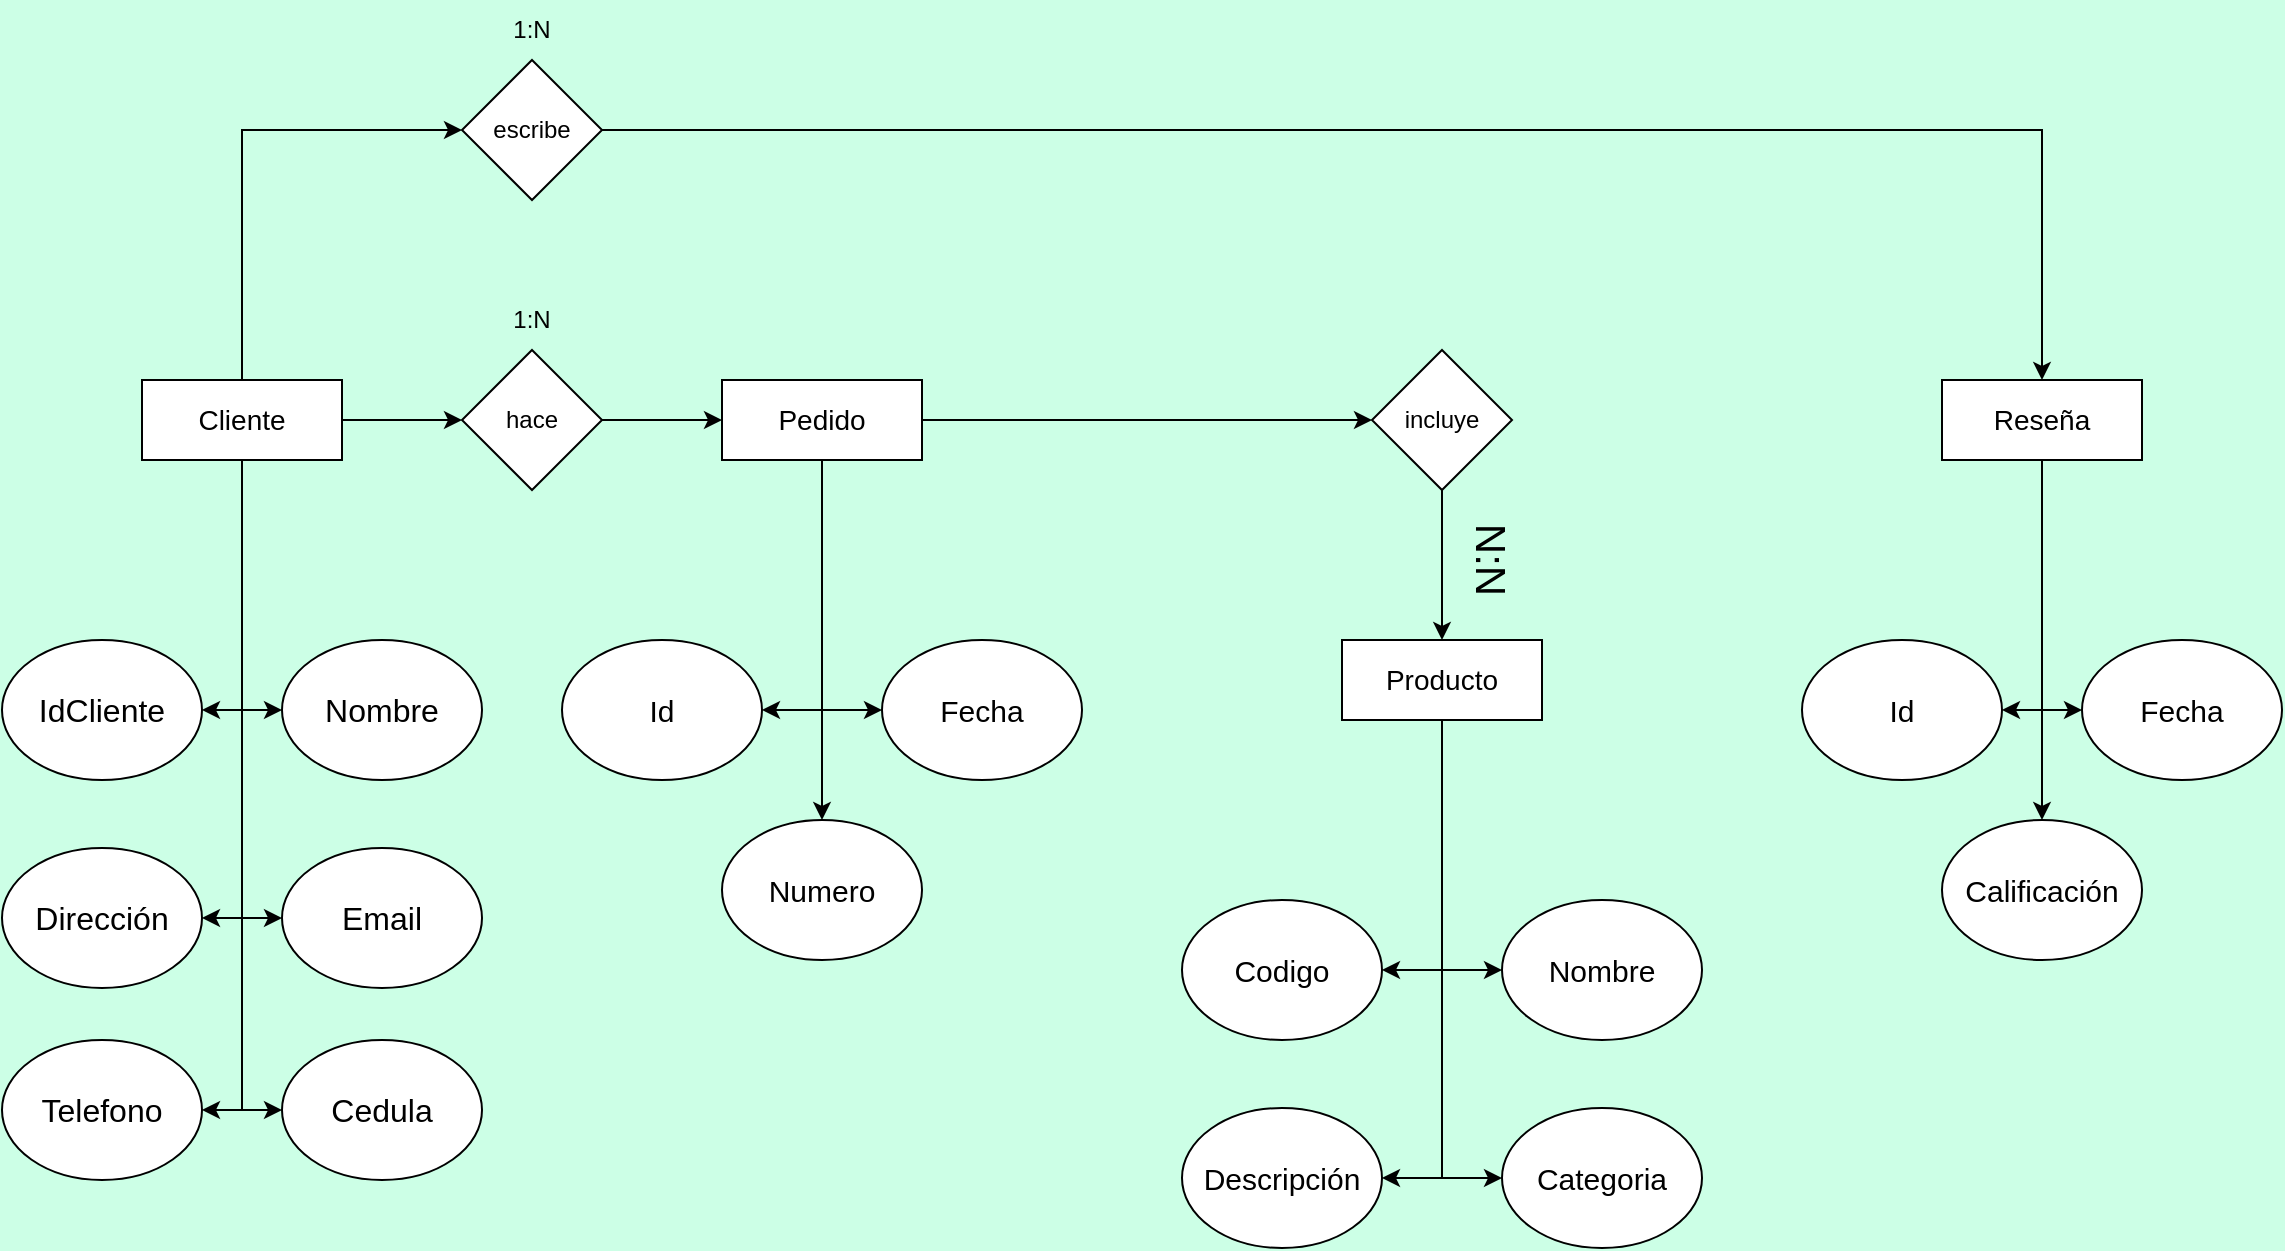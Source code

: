 <mxfile version="24.6.4" type="device">
  <diagram name="Página-1" id="zRspf82C9F0NDfFx4zPR">
    <mxGraphModel dx="2491" dy="2178" grid="1" gridSize="10" guides="1" tooltips="1" connect="1" arrows="1" fold="1" page="1" pageScale="1" pageWidth="1169" pageHeight="827" background="#CCFFE6" math="0" shadow="0">
      <root>
        <mxCell id="0" />
        <mxCell id="1" parent="0" />
        <mxCell id="qr0ldlBRHq-fzHsgtozD-13" style="edgeStyle=orthogonalEdgeStyle;rounded=0;orthogonalLoop=1;jettySize=auto;html=1;entryX=1;entryY=0.5;entryDx=0;entryDy=0;" edge="1" parent="1" source="qr0ldlBRHq-fzHsgtozD-1" target="qr0ldlBRHq-fzHsgtozD-6">
          <mxGeometry relative="1" as="geometry" />
        </mxCell>
        <mxCell id="qr0ldlBRHq-fzHsgtozD-14" style="edgeStyle=orthogonalEdgeStyle;rounded=0;orthogonalLoop=1;jettySize=auto;html=1;entryX=0;entryY=0.5;entryDx=0;entryDy=0;" edge="1" parent="1" source="qr0ldlBRHq-fzHsgtozD-1" target="qr0ldlBRHq-fzHsgtozD-7">
          <mxGeometry relative="1" as="geometry" />
        </mxCell>
        <mxCell id="qr0ldlBRHq-fzHsgtozD-15" style="edgeStyle=orthogonalEdgeStyle;rounded=0;orthogonalLoop=1;jettySize=auto;html=1;entryX=1;entryY=0.5;entryDx=0;entryDy=0;" edge="1" parent="1" source="qr0ldlBRHq-fzHsgtozD-1" target="qr0ldlBRHq-fzHsgtozD-8">
          <mxGeometry relative="1" as="geometry" />
        </mxCell>
        <mxCell id="qr0ldlBRHq-fzHsgtozD-16" style="edgeStyle=orthogonalEdgeStyle;rounded=0;orthogonalLoop=1;jettySize=auto;html=1;entryX=0;entryY=0.5;entryDx=0;entryDy=0;" edge="1" parent="1" source="qr0ldlBRHq-fzHsgtozD-1" target="qr0ldlBRHq-fzHsgtozD-9">
          <mxGeometry relative="1" as="geometry" />
        </mxCell>
        <mxCell id="qr0ldlBRHq-fzHsgtozD-17" style="edgeStyle=orthogonalEdgeStyle;rounded=0;orthogonalLoop=1;jettySize=auto;html=1;entryX=1;entryY=0.5;entryDx=0;entryDy=0;" edge="1" parent="1" source="qr0ldlBRHq-fzHsgtozD-1" target="qr0ldlBRHq-fzHsgtozD-10">
          <mxGeometry relative="1" as="geometry" />
        </mxCell>
        <mxCell id="qr0ldlBRHq-fzHsgtozD-18" style="edgeStyle=orthogonalEdgeStyle;rounded=0;orthogonalLoop=1;jettySize=auto;html=1;entryX=0;entryY=0.5;entryDx=0;entryDy=0;" edge="1" parent="1" source="qr0ldlBRHq-fzHsgtozD-1" target="qr0ldlBRHq-fzHsgtozD-11">
          <mxGeometry relative="1" as="geometry" />
        </mxCell>
        <mxCell id="qr0ldlBRHq-fzHsgtozD-39" style="edgeStyle=orthogonalEdgeStyle;rounded=0;orthogonalLoop=1;jettySize=auto;html=1;entryX=0;entryY=0.5;entryDx=0;entryDy=0;" edge="1" parent="1" source="qr0ldlBRHq-fzHsgtozD-1" target="qr0ldlBRHq-fzHsgtozD-38">
          <mxGeometry relative="1" as="geometry" />
        </mxCell>
        <mxCell id="qr0ldlBRHq-fzHsgtozD-56" style="edgeStyle=orthogonalEdgeStyle;rounded=0;orthogonalLoop=1;jettySize=auto;html=1;entryX=0;entryY=0.5;entryDx=0;entryDy=0;exitX=0.5;exitY=0;exitDx=0;exitDy=0;" edge="1" parent="1" source="qr0ldlBRHq-fzHsgtozD-1" target="qr0ldlBRHq-fzHsgtozD-55">
          <mxGeometry relative="1" as="geometry" />
        </mxCell>
        <mxCell id="qr0ldlBRHq-fzHsgtozD-1" value="&lt;font style=&quot;font-size: 14px;&quot;&gt;Cliente&lt;/font&gt;" style="rounded=0;whiteSpace=wrap;html=1;" vertex="1" parent="1">
          <mxGeometry x="85" y="134" width="100" height="40" as="geometry" />
        </mxCell>
        <mxCell id="qr0ldlBRHq-fzHsgtozD-23" style="edgeStyle=orthogonalEdgeStyle;rounded=0;orthogonalLoop=1;jettySize=auto;html=1;entryX=1;entryY=0.5;entryDx=0;entryDy=0;" edge="1" parent="1" source="qr0ldlBRHq-fzHsgtozD-2" target="qr0ldlBRHq-fzHsgtozD-19">
          <mxGeometry relative="1" as="geometry" />
        </mxCell>
        <mxCell id="qr0ldlBRHq-fzHsgtozD-24" style="edgeStyle=orthogonalEdgeStyle;rounded=0;orthogonalLoop=1;jettySize=auto;html=1;entryX=0;entryY=0.5;entryDx=0;entryDy=0;" edge="1" parent="1" source="qr0ldlBRHq-fzHsgtozD-2" target="qr0ldlBRHq-fzHsgtozD-20">
          <mxGeometry relative="1" as="geometry" />
        </mxCell>
        <mxCell id="qr0ldlBRHq-fzHsgtozD-25" style="edgeStyle=orthogonalEdgeStyle;rounded=0;orthogonalLoop=1;jettySize=auto;html=1;entryX=1;entryY=0.5;entryDx=0;entryDy=0;" edge="1" parent="1" source="qr0ldlBRHq-fzHsgtozD-2" target="qr0ldlBRHq-fzHsgtozD-21">
          <mxGeometry relative="1" as="geometry" />
        </mxCell>
        <mxCell id="qr0ldlBRHq-fzHsgtozD-26" style="edgeStyle=orthogonalEdgeStyle;rounded=0;orthogonalLoop=1;jettySize=auto;html=1;entryX=0;entryY=0.5;entryDx=0;entryDy=0;" edge="1" parent="1" source="qr0ldlBRHq-fzHsgtozD-2" target="qr0ldlBRHq-fzHsgtozD-22">
          <mxGeometry relative="1" as="geometry" />
        </mxCell>
        <mxCell id="qr0ldlBRHq-fzHsgtozD-2" value="&lt;span style=&quot;font-size: 14px;&quot;&gt;Producto&lt;/span&gt;" style="rounded=0;whiteSpace=wrap;html=1;" vertex="1" parent="1">
          <mxGeometry x="685" y="264" width="100" height="40" as="geometry" />
        </mxCell>
        <mxCell id="qr0ldlBRHq-fzHsgtozD-31" style="edgeStyle=orthogonalEdgeStyle;rounded=0;orthogonalLoop=1;jettySize=auto;html=1;" edge="1" parent="1" source="qr0ldlBRHq-fzHsgtozD-3" target="qr0ldlBRHq-fzHsgtozD-30">
          <mxGeometry relative="1" as="geometry" />
        </mxCell>
        <mxCell id="qr0ldlBRHq-fzHsgtozD-32" style="edgeStyle=orthogonalEdgeStyle;rounded=0;orthogonalLoop=1;jettySize=auto;html=1;entryX=1;entryY=0.5;entryDx=0;entryDy=0;" edge="1" parent="1" source="qr0ldlBRHq-fzHsgtozD-3" target="qr0ldlBRHq-fzHsgtozD-28">
          <mxGeometry relative="1" as="geometry" />
        </mxCell>
        <mxCell id="qr0ldlBRHq-fzHsgtozD-33" style="edgeStyle=orthogonalEdgeStyle;rounded=0;orthogonalLoop=1;jettySize=auto;html=1;entryX=0;entryY=0.5;entryDx=0;entryDy=0;" edge="1" parent="1" source="qr0ldlBRHq-fzHsgtozD-3" target="qr0ldlBRHq-fzHsgtozD-29">
          <mxGeometry relative="1" as="geometry" />
        </mxCell>
        <mxCell id="qr0ldlBRHq-fzHsgtozD-44" style="edgeStyle=orthogonalEdgeStyle;rounded=0;orthogonalLoop=1;jettySize=auto;html=1;entryX=0;entryY=0.5;entryDx=0;entryDy=0;" edge="1" parent="1" source="qr0ldlBRHq-fzHsgtozD-3" target="qr0ldlBRHq-fzHsgtozD-43">
          <mxGeometry relative="1" as="geometry" />
        </mxCell>
        <mxCell id="qr0ldlBRHq-fzHsgtozD-3" value="&lt;font style=&quot;font-size: 14px;&quot;&gt;Pedido&lt;/font&gt;" style="rounded=0;whiteSpace=wrap;html=1;" vertex="1" parent="1">
          <mxGeometry x="375" y="134" width="100" height="40" as="geometry" />
        </mxCell>
        <mxCell id="qr0ldlBRHq-fzHsgtozD-52" style="edgeStyle=orthogonalEdgeStyle;rounded=0;orthogonalLoop=1;jettySize=auto;html=1;entryX=0.5;entryY=0;entryDx=0;entryDy=0;" edge="1" parent="1" source="qr0ldlBRHq-fzHsgtozD-4" target="qr0ldlBRHq-fzHsgtozD-36">
          <mxGeometry relative="1" as="geometry" />
        </mxCell>
        <mxCell id="qr0ldlBRHq-fzHsgtozD-53" style="edgeStyle=orthogonalEdgeStyle;rounded=0;orthogonalLoop=1;jettySize=auto;html=1;entryX=1;entryY=0.5;entryDx=0;entryDy=0;" edge="1" parent="1" source="qr0ldlBRHq-fzHsgtozD-4" target="qr0ldlBRHq-fzHsgtozD-34">
          <mxGeometry relative="1" as="geometry" />
        </mxCell>
        <mxCell id="qr0ldlBRHq-fzHsgtozD-54" style="edgeStyle=orthogonalEdgeStyle;rounded=0;orthogonalLoop=1;jettySize=auto;html=1;entryX=0;entryY=0.5;entryDx=0;entryDy=0;" edge="1" parent="1" source="qr0ldlBRHq-fzHsgtozD-4" target="qr0ldlBRHq-fzHsgtozD-35">
          <mxGeometry relative="1" as="geometry" />
        </mxCell>
        <mxCell id="qr0ldlBRHq-fzHsgtozD-4" value="&lt;font style=&quot;font-size: 14px;&quot;&gt;Reseña&lt;/font&gt;" style="rounded=0;whiteSpace=wrap;html=1;" vertex="1" parent="1">
          <mxGeometry x="985" y="134" width="100" height="40" as="geometry" />
        </mxCell>
        <mxCell id="qr0ldlBRHq-fzHsgtozD-6" value="&lt;font style=&quot;font-size: 16px;&quot;&gt;IdCliente&lt;/font&gt;" style="ellipse;whiteSpace=wrap;html=1;" vertex="1" parent="1">
          <mxGeometry x="15" y="264" width="100" height="70" as="geometry" />
        </mxCell>
        <mxCell id="qr0ldlBRHq-fzHsgtozD-7" value="&lt;font style=&quot;font-size: 16px;&quot;&gt;Nombre&lt;/font&gt;" style="ellipse;whiteSpace=wrap;html=1;" vertex="1" parent="1">
          <mxGeometry x="155" y="264" width="100" height="70" as="geometry" />
        </mxCell>
        <mxCell id="qr0ldlBRHq-fzHsgtozD-8" value="&lt;font style=&quot;font-size: 16px;&quot;&gt;Dirección&lt;/font&gt;" style="ellipse;whiteSpace=wrap;html=1;" vertex="1" parent="1">
          <mxGeometry x="15" y="368" width="100" height="70" as="geometry" />
        </mxCell>
        <mxCell id="qr0ldlBRHq-fzHsgtozD-9" value="&lt;font style=&quot;font-size: 16px;&quot;&gt;Email&lt;/font&gt;" style="ellipse;whiteSpace=wrap;html=1;" vertex="1" parent="1">
          <mxGeometry x="155" y="368" width="100" height="70" as="geometry" />
        </mxCell>
        <mxCell id="qr0ldlBRHq-fzHsgtozD-10" value="&lt;font style=&quot;font-size: 16px;&quot;&gt;Telefono&lt;/font&gt;" style="ellipse;whiteSpace=wrap;html=1;" vertex="1" parent="1">
          <mxGeometry x="15" y="464" width="100" height="70" as="geometry" />
        </mxCell>
        <mxCell id="qr0ldlBRHq-fzHsgtozD-11" value="&lt;span style=&quot;font-size: 16px;&quot;&gt;Cedula&lt;/span&gt;" style="ellipse;whiteSpace=wrap;html=1;" vertex="1" parent="1">
          <mxGeometry x="155" y="464" width="100" height="70" as="geometry" />
        </mxCell>
        <mxCell id="qr0ldlBRHq-fzHsgtozD-19" value="&lt;font style=&quot;font-size: 15px;&quot;&gt;Codigo&lt;/font&gt;" style="ellipse;whiteSpace=wrap;html=1;" vertex="1" parent="1">
          <mxGeometry x="605" y="394" width="100" height="70" as="geometry" />
        </mxCell>
        <mxCell id="qr0ldlBRHq-fzHsgtozD-20" value="&lt;font style=&quot;font-size: 15px;&quot;&gt;Nombre&lt;/font&gt;" style="ellipse;whiteSpace=wrap;html=1;" vertex="1" parent="1">
          <mxGeometry x="765" y="394" width="100" height="70" as="geometry" />
        </mxCell>
        <mxCell id="qr0ldlBRHq-fzHsgtozD-21" value="&lt;font style=&quot;font-size: 15px;&quot;&gt;Descripción&lt;/font&gt;" style="ellipse;whiteSpace=wrap;html=1;" vertex="1" parent="1">
          <mxGeometry x="605" y="498" width="100" height="70" as="geometry" />
        </mxCell>
        <mxCell id="qr0ldlBRHq-fzHsgtozD-22" value="&lt;font style=&quot;font-size: 15px;&quot;&gt;Categoria&lt;/font&gt;" style="ellipse;whiteSpace=wrap;html=1;" vertex="1" parent="1">
          <mxGeometry x="765" y="498" width="100" height="70" as="geometry" />
        </mxCell>
        <mxCell id="qr0ldlBRHq-fzHsgtozD-28" value="&lt;font style=&quot;font-size: 15px;&quot;&gt;Id&lt;/font&gt;" style="ellipse;whiteSpace=wrap;html=1;" vertex="1" parent="1">
          <mxGeometry x="295" y="264" width="100" height="70" as="geometry" />
        </mxCell>
        <mxCell id="qr0ldlBRHq-fzHsgtozD-29" value="&lt;font style=&quot;font-size: 15px;&quot;&gt;Fecha&lt;/font&gt;" style="ellipse;whiteSpace=wrap;html=1;" vertex="1" parent="1">
          <mxGeometry x="455" y="264" width="100" height="70" as="geometry" />
        </mxCell>
        <mxCell id="qr0ldlBRHq-fzHsgtozD-30" value="&lt;font style=&quot;font-size: 15px;&quot;&gt;Numero&lt;/font&gt;" style="ellipse;whiteSpace=wrap;html=1;" vertex="1" parent="1">
          <mxGeometry x="375" y="354" width="100" height="70" as="geometry" />
        </mxCell>
        <mxCell id="qr0ldlBRHq-fzHsgtozD-34" value="&lt;font style=&quot;font-size: 15px;&quot;&gt;Id&lt;/font&gt;" style="ellipse;whiteSpace=wrap;html=1;" vertex="1" parent="1">
          <mxGeometry x="915" y="264" width="100" height="70" as="geometry" />
        </mxCell>
        <mxCell id="qr0ldlBRHq-fzHsgtozD-35" value="&lt;font style=&quot;font-size: 15px;&quot;&gt;Fecha&lt;/font&gt;" style="ellipse;whiteSpace=wrap;html=1;" vertex="1" parent="1">
          <mxGeometry x="1055" y="264" width="100" height="70" as="geometry" />
        </mxCell>
        <mxCell id="qr0ldlBRHq-fzHsgtozD-36" value="&lt;font style=&quot;font-size: 15px;&quot;&gt;Calificación&lt;/font&gt;" style="ellipse;whiteSpace=wrap;html=1;" vertex="1" parent="1">
          <mxGeometry x="985" y="354" width="100" height="70" as="geometry" />
        </mxCell>
        <mxCell id="qr0ldlBRHq-fzHsgtozD-40" style="edgeStyle=orthogonalEdgeStyle;rounded=0;orthogonalLoop=1;jettySize=auto;html=1;entryX=0;entryY=0.5;entryDx=0;entryDy=0;" edge="1" parent="1" source="qr0ldlBRHq-fzHsgtozD-38" target="qr0ldlBRHq-fzHsgtozD-3">
          <mxGeometry relative="1" as="geometry" />
        </mxCell>
        <mxCell id="qr0ldlBRHq-fzHsgtozD-38" value="hace" style="rhombus;whiteSpace=wrap;html=1;" vertex="1" parent="1">
          <mxGeometry x="245" y="119" width="70" height="70" as="geometry" />
        </mxCell>
        <mxCell id="qr0ldlBRHq-fzHsgtozD-41" value="1:N" style="text;html=1;align=center;verticalAlign=middle;whiteSpace=wrap;rounded=0;" vertex="1" parent="1">
          <mxGeometry x="250" y="89" width="60" height="30" as="geometry" />
        </mxCell>
        <mxCell id="qr0ldlBRHq-fzHsgtozD-46" style="edgeStyle=orthogonalEdgeStyle;rounded=0;orthogonalLoop=1;jettySize=auto;html=1;entryX=0.5;entryY=0;entryDx=0;entryDy=0;" edge="1" parent="1" source="qr0ldlBRHq-fzHsgtozD-43" target="qr0ldlBRHq-fzHsgtozD-2">
          <mxGeometry relative="1" as="geometry" />
        </mxCell>
        <mxCell id="qr0ldlBRHq-fzHsgtozD-43" value="incluye" style="rhombus;whiteSpace=wrap;html=1;" vertex="1" parent="1">
          <mxGeometry x="700" y="119" width="70" height="70" as="geometry" />
        </mxCell>
        <mxCell id="qr0ldlBRHq-fzHsgtozD-48" value="&lt;font style=&quot;font-size: 21px;&quot;&gt;N:N&lt;/font&gt;" style="text;html=1;align=center;verticalAlign=middle;whiteSpace=wrap;rounded=0;rotation=90;" vertex="1" parent="1">
          <mxGeometry x="725" y="204" width="70" height="40" as="geometry" />
        </mxCell>
        <mxCell id="qr0ldlBRHq-fzHsgtozD-57" style="edgeStyle=orthogonalEdgeStyle;rounded=0;orthogonalLoop=1;jettySize=auto;html=1;entryX=0.5;entryY=0;entryDx=0;entryDy=0;" edge="1" parent="1" source="qr0ldlBRHq-fzHsgtozD-55" target="qr0ldlBRHq-fzHsgtozD-4">
          <mxGeometry relative="1" as="geometry" />
        </mxCell>
        <mxCell id="qr0ldlBRHq-fzHsgtozD-55" value="escribe" style="rhombus;whiteSpace=wrap;html=1;" vertex="1" parent="1">
          <mxGeometry x="245" y="-26" width="70" height="70" as="geometry" />
        </mxCell>
        <mxCell id="qr0ldlBRHq-fzHsgtozD-58" value="1:N" style="text;html=1;align=center;verticalAlign=middle;whiteSpace=wrap;rounded=0;" vertex="1" parent="1">
          <mxGeometry x="250" y="-56" width="60" height="30" as="geometry" />
        </mxCell>
      </root>
    </mxGraphModel>
  </diagram>
</mxfile>
